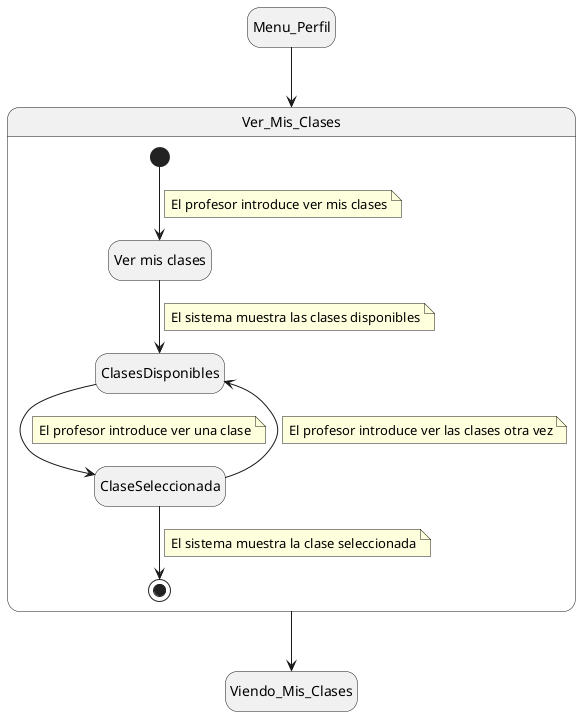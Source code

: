 @startuml Ver_Mis_Clases

hide empty description

state Menu_Perfil
state Viendo_Mis_Clases
state Ver_Mis_Clases{
    state VerMisClases as "Ver mis clases"
    [*] --> VerMisClases
    note on link
        El profesor introduce ver mis clases
    end note
    VerMisClases --> ClasesDisponibles
    note on link
        El sistema muestra las clases disponibles
    end note
    ClasesDisponibles --> ClaseSeleccionada
    note on link
        El profesor introduce ver una clase
    end note
    ClaseSeleccionada --> [*]
    note on link
        El sistema muestra la clase seleccionada
    end note
    ClaseSeleccionada --> ClasesDisponibles
    note on link
        El profesor introduce ver las clases otra vez
    end note
}

Menu_Perfil --> Ver_Mis_Clases
Ver_Mis_Clases --> Viendo_Mis_Clases

@enduml